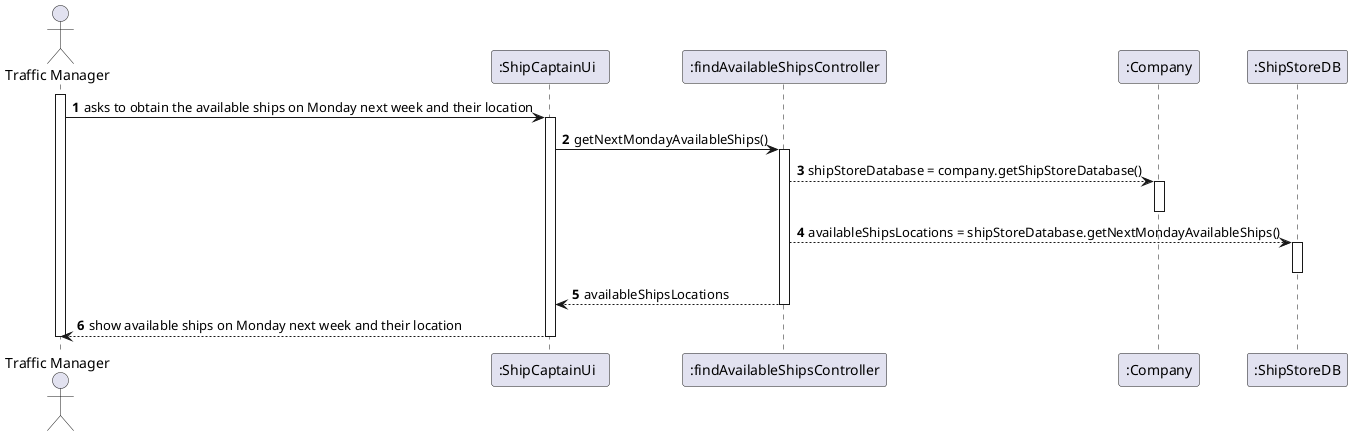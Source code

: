 @startuml
autonumber
'hide footbox
actor "Traffic Manager" as SC
participant ":ShipCaptainUi  " as UI
participant ":findAvailableShipsController" as CTRL
participant ":Company" as CP
participant ":ShipStoreDB" as SS


activate SC
SC -> UI : asks to obtain the available ships on Monday next week and their location
activate UI
UI -> CTRL : getNextMondayAvailableShips()
activate CTRL
CTRL --> CP : shipStoreDatabase = company.getShipStoreDatabase()
activate CP
deactivate CP
CTRL --> SS : availableShipsLocations = shipStoreDatabase.getNextMondayAvailableShips()
activate SS
deactivate SS
CTRL --> UI : availableShipsLocations
deactivate CTRL
UI --> SC : show available ships on Monday next week and their location
deactivate UI
deactivate SC

@enduml
